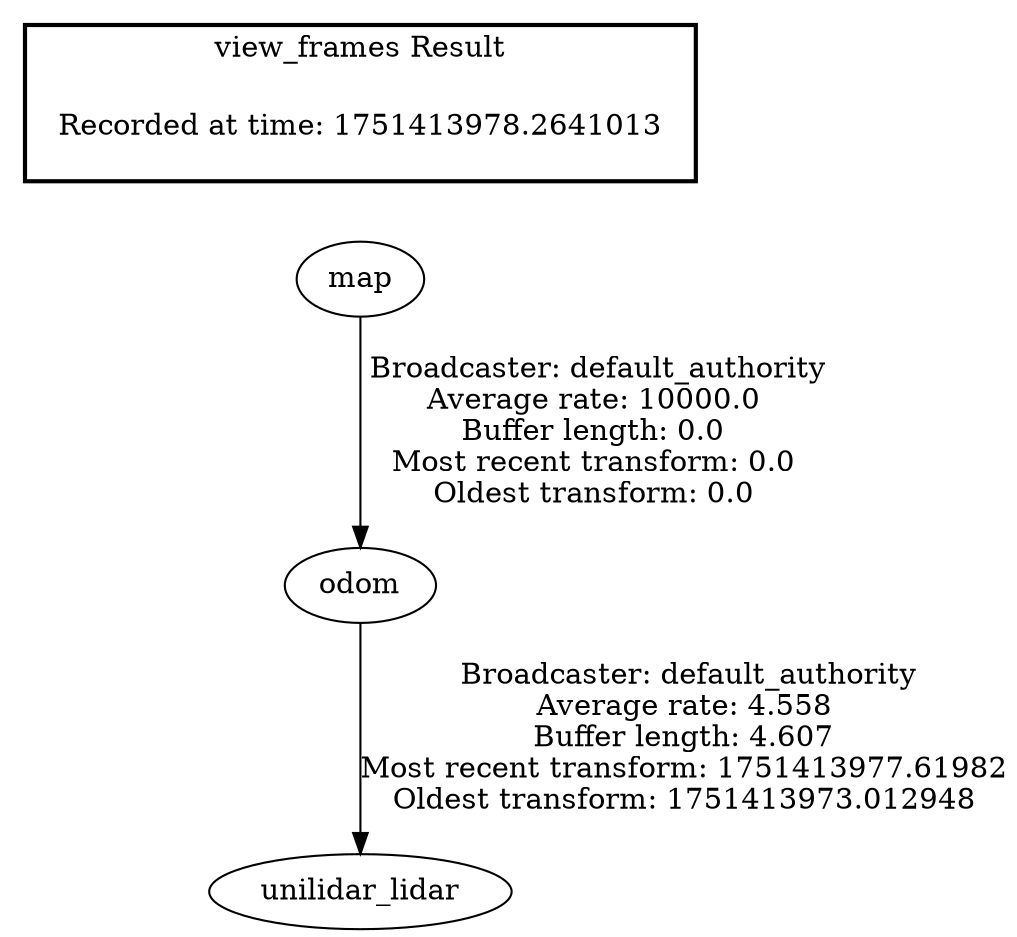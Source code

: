 digraph G {
"map" -> "odom"[label=" Broadcaster: default_authority\nAverage rate: 10000.0\nBuffer length: 0.0\nMost recent transform: 0.0\nOldest transform: 0.0\n"];
"odom" -> "unilidar_lidar"[label=" Broadcaster: default_authority\nAverage rate: 4.558\nBuffer length: 4.607\nMost recent transform: 1751413977.61982\nOldest transform: 1751413973.012948\n"];
edge [style=invis];
 subgraph cluster_legend { style=bold; color=black; label ="view_frames Result";
"Recorded at time: 1751413978.2641013"[ shape=plaintext ] ;
}->"map";
}